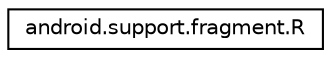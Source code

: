 digraph "Graphical Class Hierarchy"
{
 // LATEX_PDF_SIZE
  edge [fontname="Helvetica",fontsize="10",labelfontname="Helvetica",labelfontsize="10"];
  node [fontname="Helvetica",fontsize="10",shape=record];
  rankdir="LR";
  Node0 [label="android.support.fragment.R",height=0.2,width=0.4,color="black", fillcolor="white", style="filled",URL="$classandroid_1_1support_1_1fragment_1_1_r.html",tooltip=" "];
}
